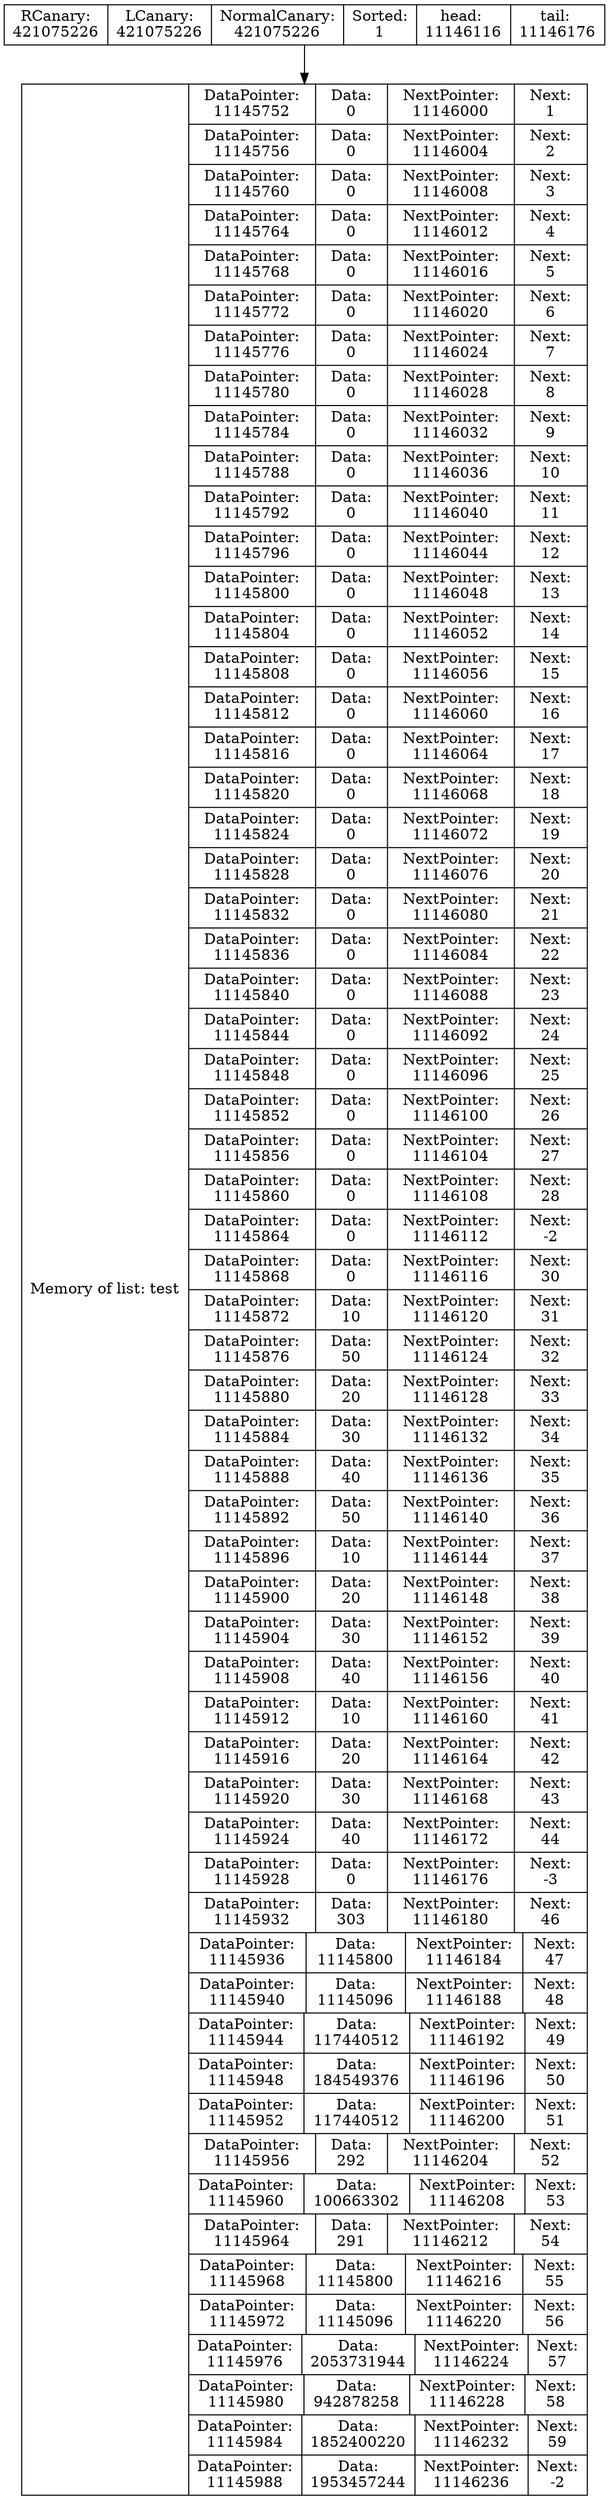 digraph G{
data [shape=record,label="{Memory of list: test} | {{DataPointer:\n11145752 | Data:\n0 | NextPointer:\n11146000 | Next:\n1}
| {DataPointer:\n11145756 | Data:\n0 | NextPointer:\n11146004 | Next:\n2}
| {DataPointer:\n11145760 | Data:\n0 | NextPointer:\n11146008 | Next:\n3}
| {DataPointer:\n11145764 | Data:\n0 | NextPointer:\n11146012 | Next:\n4}
| {DataPointer:\n11145768 | Data:\n0 | NextPointer:\n11146016 | Next:\n5}
| {DataPointer:\n11145772 | Data:\n0 | NextPointer:\n11146020 | Next:\n6}
| {DataPointer:\n11145776 | Data:\n0 | NextPointer:\n11146024 | Next:\n7}
| {DataPointer:\n11145780 | Data:\n0 | NextPointer:\n11146028 | Next:\n8}
| {DataPointer:\n11145784 | Data:\n0 | NextPointer:\n11146032 | Next:\n9}
| {DataPointer:\n11145788 | Data:\n0 | NextPointer:\n11146036 | Next:\n10}
| {DataPointer:\n11145792 | Data:\n0 | NextPointer:\n11146040 | Next:\n11}
| {DataPointer:\n11145796 | Data:\n0 | NextPointer:\n11146044 | Next:\n12}
| {DataPointer:\n11145800 | Data:\n0 | NextPointer:\n11146048 | Next:\n13}
| {DataPointer:\n11145804 | Data:\n0 | NextPointer:\n11146052 | Next:\n14}
| {DataPointer:\n11145808 | Data:\n0 | NextPointer:\n11146056 | Next:\n15}
| {DataPointer:\n11145812 | Data:\n0 | NextPointer:\n11146060 | Next:\n16}
| {DataPointer:\n11145816 | Data:\n0 | NextPointer:\n11146064 | Next:\n17}
| {DataPointer:\n11145820 | Data:\n0 | NextPointer:\n11146068 | Next:\n18}
| {DataPointer:\n11145824 | Data:\n0 | NextPointer:\n11146072 | Next:\n19}
| {DataPointer:\n11145828 | Data:\n0 | NextPointer:\n11146076 | Next:\n20}
| {DataPointer:\n11145832 | Data:\n0 | NextPointer:\n11146080 | Next:\n21}
| {DataPointer:\n11145836 | Data:\n0 | NextPointer:\n11146084 | Next:\n22}
| {DataPointer:\n11145840 | Data:\n0 | NextPointer:\n11146088 | Next:\n23}
| {DataPointer:\n11145844 | Data:\n0 | NextPointer:\n11146092 | Next:\n24}
| {DataPointer:\n11145848 | Data:\n0 | NextPointer:\n11146096 | Next:\n25}
| {DataPointer:\n11145852 | Data:\n0 | NextPointer:\n11146100 | Next:\n26}
| {DataPointer:\n11145856 | Data:\n0 | NextPointer:\n11146104 | Next:\n27}
| {DataPointer:\n11145860 | Data:\n0 | NextPointer:\n11146108 | Next:\n28}
| {DataPointer:\n11145864 | Data:\n0 | NextPointer:\n11146112 | Next:\n-2}
| {DataPointer:\n11145868 | Data:\n0 | NextPointer:\n11146116 | Next:\n30}
| {DataPointer:\n11145872 | Data:\n10 | NextPointer:\n11146120 | Next:\n31}
| {DataPointer:\n11145876 | Data:\n50 | NextPointer:\n11146124 | Next:\n32}
| {DataPointer:\n11145880 | Data:\n20 | NextPointer:\n11146128 | Next:\n33}
| {DataPointer:\n11145884 | Data:\n30 | NextPointer:\n11146132 | Next:\n34}
| {DataPointer:\n11145888 | Data:\n40 | NextPointer:\n11146136 | Next:\n35}
| {DataPointer:\n11145892 | Data:\n50 | NextPointer:\n11146140 | Next:\n36}
| {DataPointer:\n11145896 | Data:\n10 | NextPointer:\n11146144 | Next:\n37}
| {DataPointer:\n11145900 | Data:\n20 | NextPointer:\n11146148 | Next:\n38}
| {DataPointer:\n11145904 | Data:\n30 | NextPointer:\n11146152 | Next:\n39}
| {DataPointer:\n11145908 | Data:\n40 | NextPointer:\n11146156 | Next:\n40}
| {DataPointer:\n11145912 | Data:\n10 | NextPointer:\n11146160 | Next:\n41}
| {DataPointer:\n11145916 | Data:\n20 | NextPointer:\n11146164 | Next:\n42}
| {DataPointer:\n11145920 | Data:\n30 | NextPointer:\n11146168 | Next:\n43}
| {DataPointer:\n11145924 | Data:\n40 | NextPointer:\n11146172 | Next:\n44}
| {DataPointer:\n11145928 | Data:\n0 | NextPointer:\n11146176 | Next:\n-3}
| {DataPointer:\n11145932 | Data:\n303 | NextPointer:\n11146180 | Next:\n46}
| {DataPointer:\n11145936 | Data:\n11145800 | NextPointer:\n11146184 | Next:\n47}
| {DataPointer:\n11145940 | Data:\n11145096 | NextPointer:\n11146188 | Next:\n48}
| {DataPointer:\n11145944 | Data:\n117440512 | NextPointer:\n11146192 | Next:\n49}
| {DataPointer:\n11145948 | Data:\n184549376 | NextPointer:\n11146196 | Next:\n50}
| {DataPointer:\n11145952 | Data:\n117440512 | NextPointer:\n11146200 | Next:\n51}
| {DataPointer:\n11145956 | Data:\n292 | NextPointer:\n11146204 | Next:\n52}
| {DataPointer:\n11145960 | Data:\n100663302 | NextPointer:\n11146208 | Next:\n53}
| {DataPointer:\n11145964 | Data:\n291 | NextPointer:\n11146212 | Next:\n54}
| {DataPointer:\n11145968 | Data:\n11145800 | NextPointer:\n11146216 | Next:\n55}
| {DataPointer:\n11145972 | Data:\n11145096 | NextPointer:\n11146220 | Next:\n56}
| {DataPointer:\n11145976 | Data:\n2053731944 | NextPointer:\n11146224 | Next:\n57}
| {DataPointer:\n11145980 | Data:\n942878258 | NextPointer:\n11146228 | Next:\n58}
| {DataPointer:\n11145984 | Data:\n1852400220 | NextPointer:\n11146232 | Next:\n59}
| {DataPointer:\n11145988 | Data:\n1953457244 | NextPointer:\n11146236 | Next:\n-2}
}"];
Shild [shape=record,label=" RCanary:\n421075226 | LCanary:\n421075226  | NormalCanary:\n421075226 | Sorted:\n1 | head: \n11146116 | tail: \n11146176 "];
Shild->data
}
